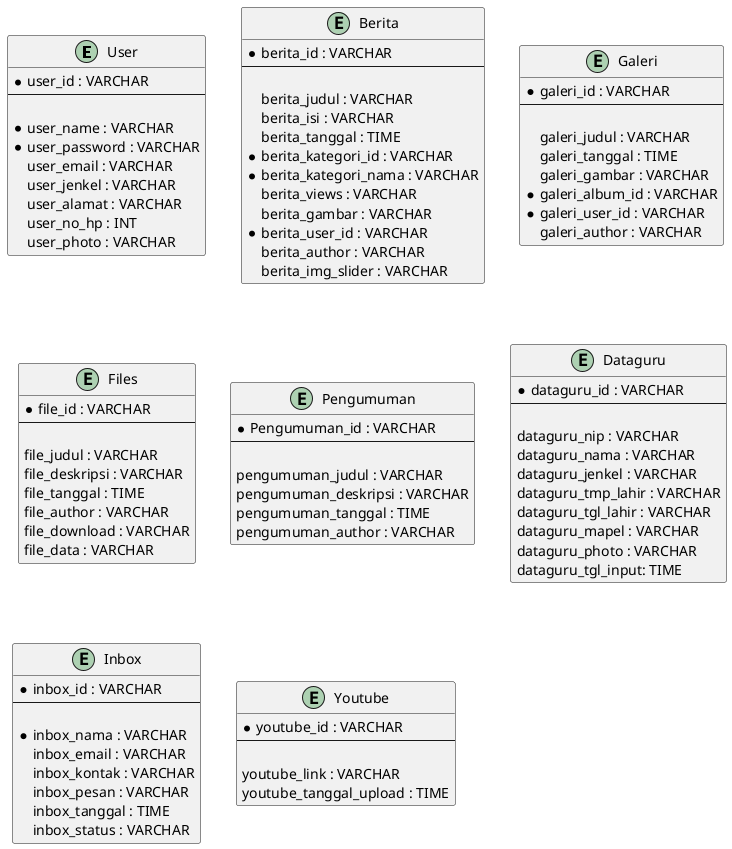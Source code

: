 @startuml
entity User {
   *user_id : VARCHAR
   --

   * user_name : VARCHAR
   * user_password : VARCHAR
   user_email : VARCHAR
   user_jenkel : VARCHAR
   user_alamat : VARCHAR
   user_no_hp : INT
   user_photo : VARCHAR
}

entity Berita {
   * berita_id : VARCHAR
   --

   berita_judul : VARCHAR
   berita_isi : VARCHAR
   berita_tanggal : TIME
   * berita_kategori_id : VARCHAR
   * berita_kategori_nama : VARCHAR
   berita_views : VARCHAR
   berita_gambar : VARCHAR
   * berita_user_id : VARCHAR
   berita_author : VARCHAR
   berita_img_slider : VARCHAR
}

entity Galeri {
   * galeri_id : VARCHAR
   --

   galeri_judul : VARCHAR
   galeri_tanggal : TIME
   galeri_gambar : VARCHAR
   * galeri_album_id : VARCHAR
   * galeri_user_id : VARCHAR
   galeri_author : VARCHAR
}

entity Files {
   * file_id : VARCHAR
   --

   file_judul : VARCHAR
   file_deskripsi : VARCHAR
   file_tanggal : TIME
   file_author : VARCHAR
   file_download : VARCHAR
   file_data : VARCHAR
}

entity Pengumuman {
   * Pengumuman_id : VARCHAR
   --

   pengumuman_judul : VARCHAR
   pengumuman_deskripsi : VARCHAR
   pengumuman_tanggal : TIME
   pengumuman_author : VARCHAR
}

entity Dataguru {
   * dataguru_id : VARCHAR
   --

   dataguru_nip : VARCHAR
   dataguru_nama : VARCHAR
   dataguru_jenkel : VARCHAR
   dataguru_tmp_lahir : VARCHAR
   dataguru_tgl_lahir : VARCHAR
   dataguru_mapel : VARCHAR
   dataguru_photo : VARCHAR
   dataguru_tgl_input: TIME
}

entity Inbox {
   * inbox_id : VARCHAR
   --

   * inbox_nama : VARCHAR
   inbox_email : VARCHAR
   inbox_kontak : VARCHAR
   inbox_pesan : VARCHAR
   inbox_tanggal : TIME
   inbox_status : VARCHAR
}

entity Youtube  {
   * youtube_id : VARCHAR
   --

   youtube_link : VARCHAR
   youtube_tanggal_upload : TIME
}
@enduml
